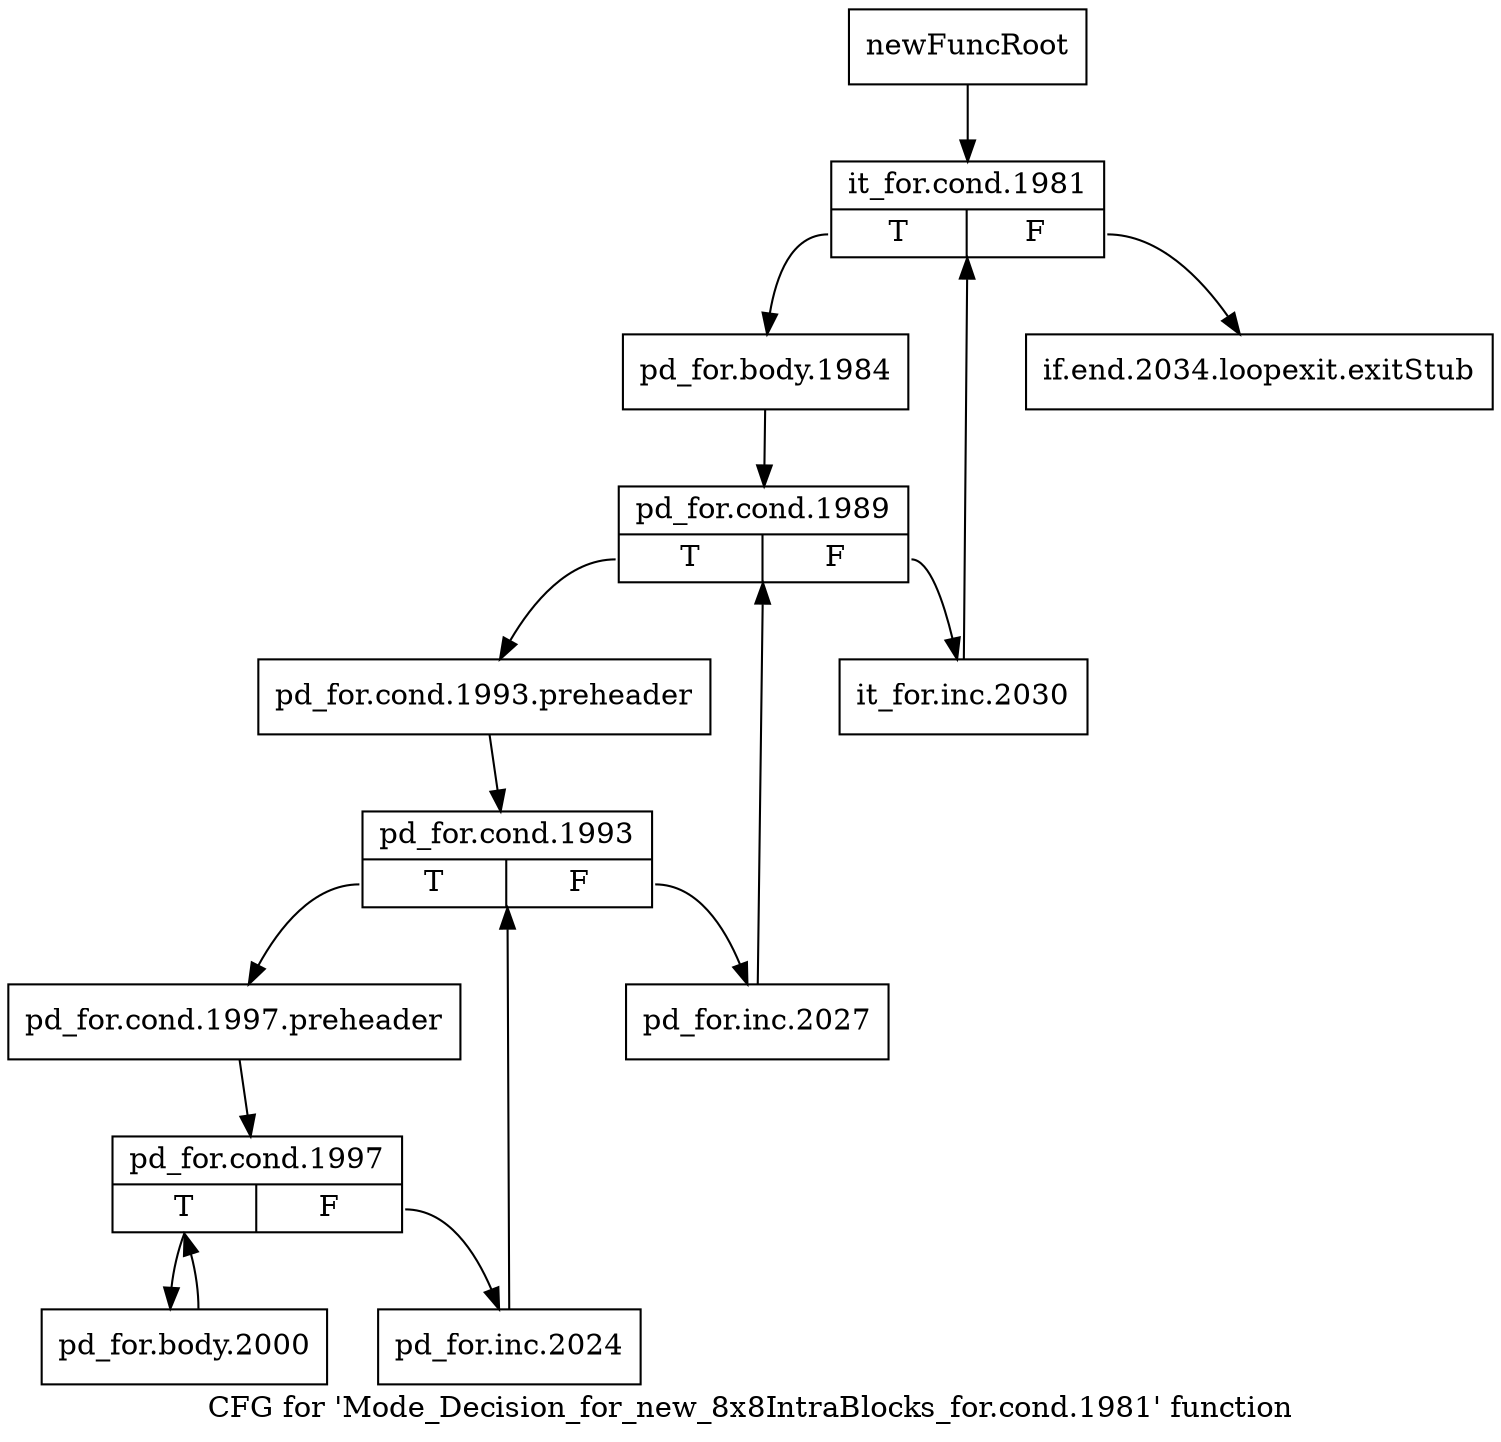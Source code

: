 digraph "CFG for 'Mode_Decision_for_new_8x8IntraBlocks_for.cond.1981' function" {
	label="CFG for 'Mode_Decision_for_new_8x8IntraBlocks_for.cond.1981' function";

	Node0x2ee12a0 [shape=record,label="{newFuncRoot}"];
	Node0x2ee12a0 -> Node0x2ee1340;
	Node0x2ee12f0 [shape=record,label="{if.end.2034.loopexit.exitStub}"];
	Node0x2ee1340 [shape=record,label="{it_for.cond.1981|{<s0>T|<s1>F}}"];
	Node0x2ee1340:s0 -> Node0x2ee1390;
	Node0x2ee1340:s1 -> Node0x2ee12f0;
	Node0x2ee1390 [shape=record,label="{pd_for.body.1984}"];
	Node0x2ee1390 -> Node0x2ee13e0;
	Node0x2ee13e0 [shape=record,label="{pd_for.cond.1989|{<s0>T|<s1>F}}"];
	Node0x2ee13e0:s0 -> Node0x2ee1d40;
	Node0x2ee13e0:s1 -> Node0x2ee1cf0;
	Node0x2ee1cf0 [shape=record,label="{it_for.inc.2030}"];
	Node0x2ee1cf0 -> Node0x2ee1340;
	Node0x2ee1d40 [shape=record,label="{pd_for.cond.1993.preheader}"];
	Node0x2ee1d40 -> Node0x2ee1d90;
	Node0x2ee1d90 [shape=record,label="{pd_for.cond.1993|{<s0>T|<s1>F}}"];
	Node0x2ee1d90:s0 -> Node0x2ee1e30;
	Node0x2ee1d90:s1 -> Node0x2ee1de0;
	Node0x2ee1de0 [shape=record,label="{pd_for.inc.2027}"];
	Node0x2ee1de0 -> Node0x2ee13e0;
	Node0x2ee1e30 [shape=record,label="{pd_for.cond.1997.preheader}"];
	Node0x2ee1e30 -> Node0x2ee1e80;
	Node0x2ee1e80 [shape=record,label="{pd_for.cond.1997|{<s0>T|<s1>F}}"];
	Node0x2ee1e80:s0 -> Node0x2ee1f20;
	Node0x2ee1e80:s1 -> Node0x2ee1ed0;
	Node0x2ee1ed0 [shape=record,label="{pd_for.inc.2024}"];
	Node0x2ee1ed0 -> Node0x2ee1d90;
	Node0x2ee1f20 [shape=record,label="{pd_for.body.2000}"];
	Node0x2ee1f20 -> Node0x2ee1e80;
}
